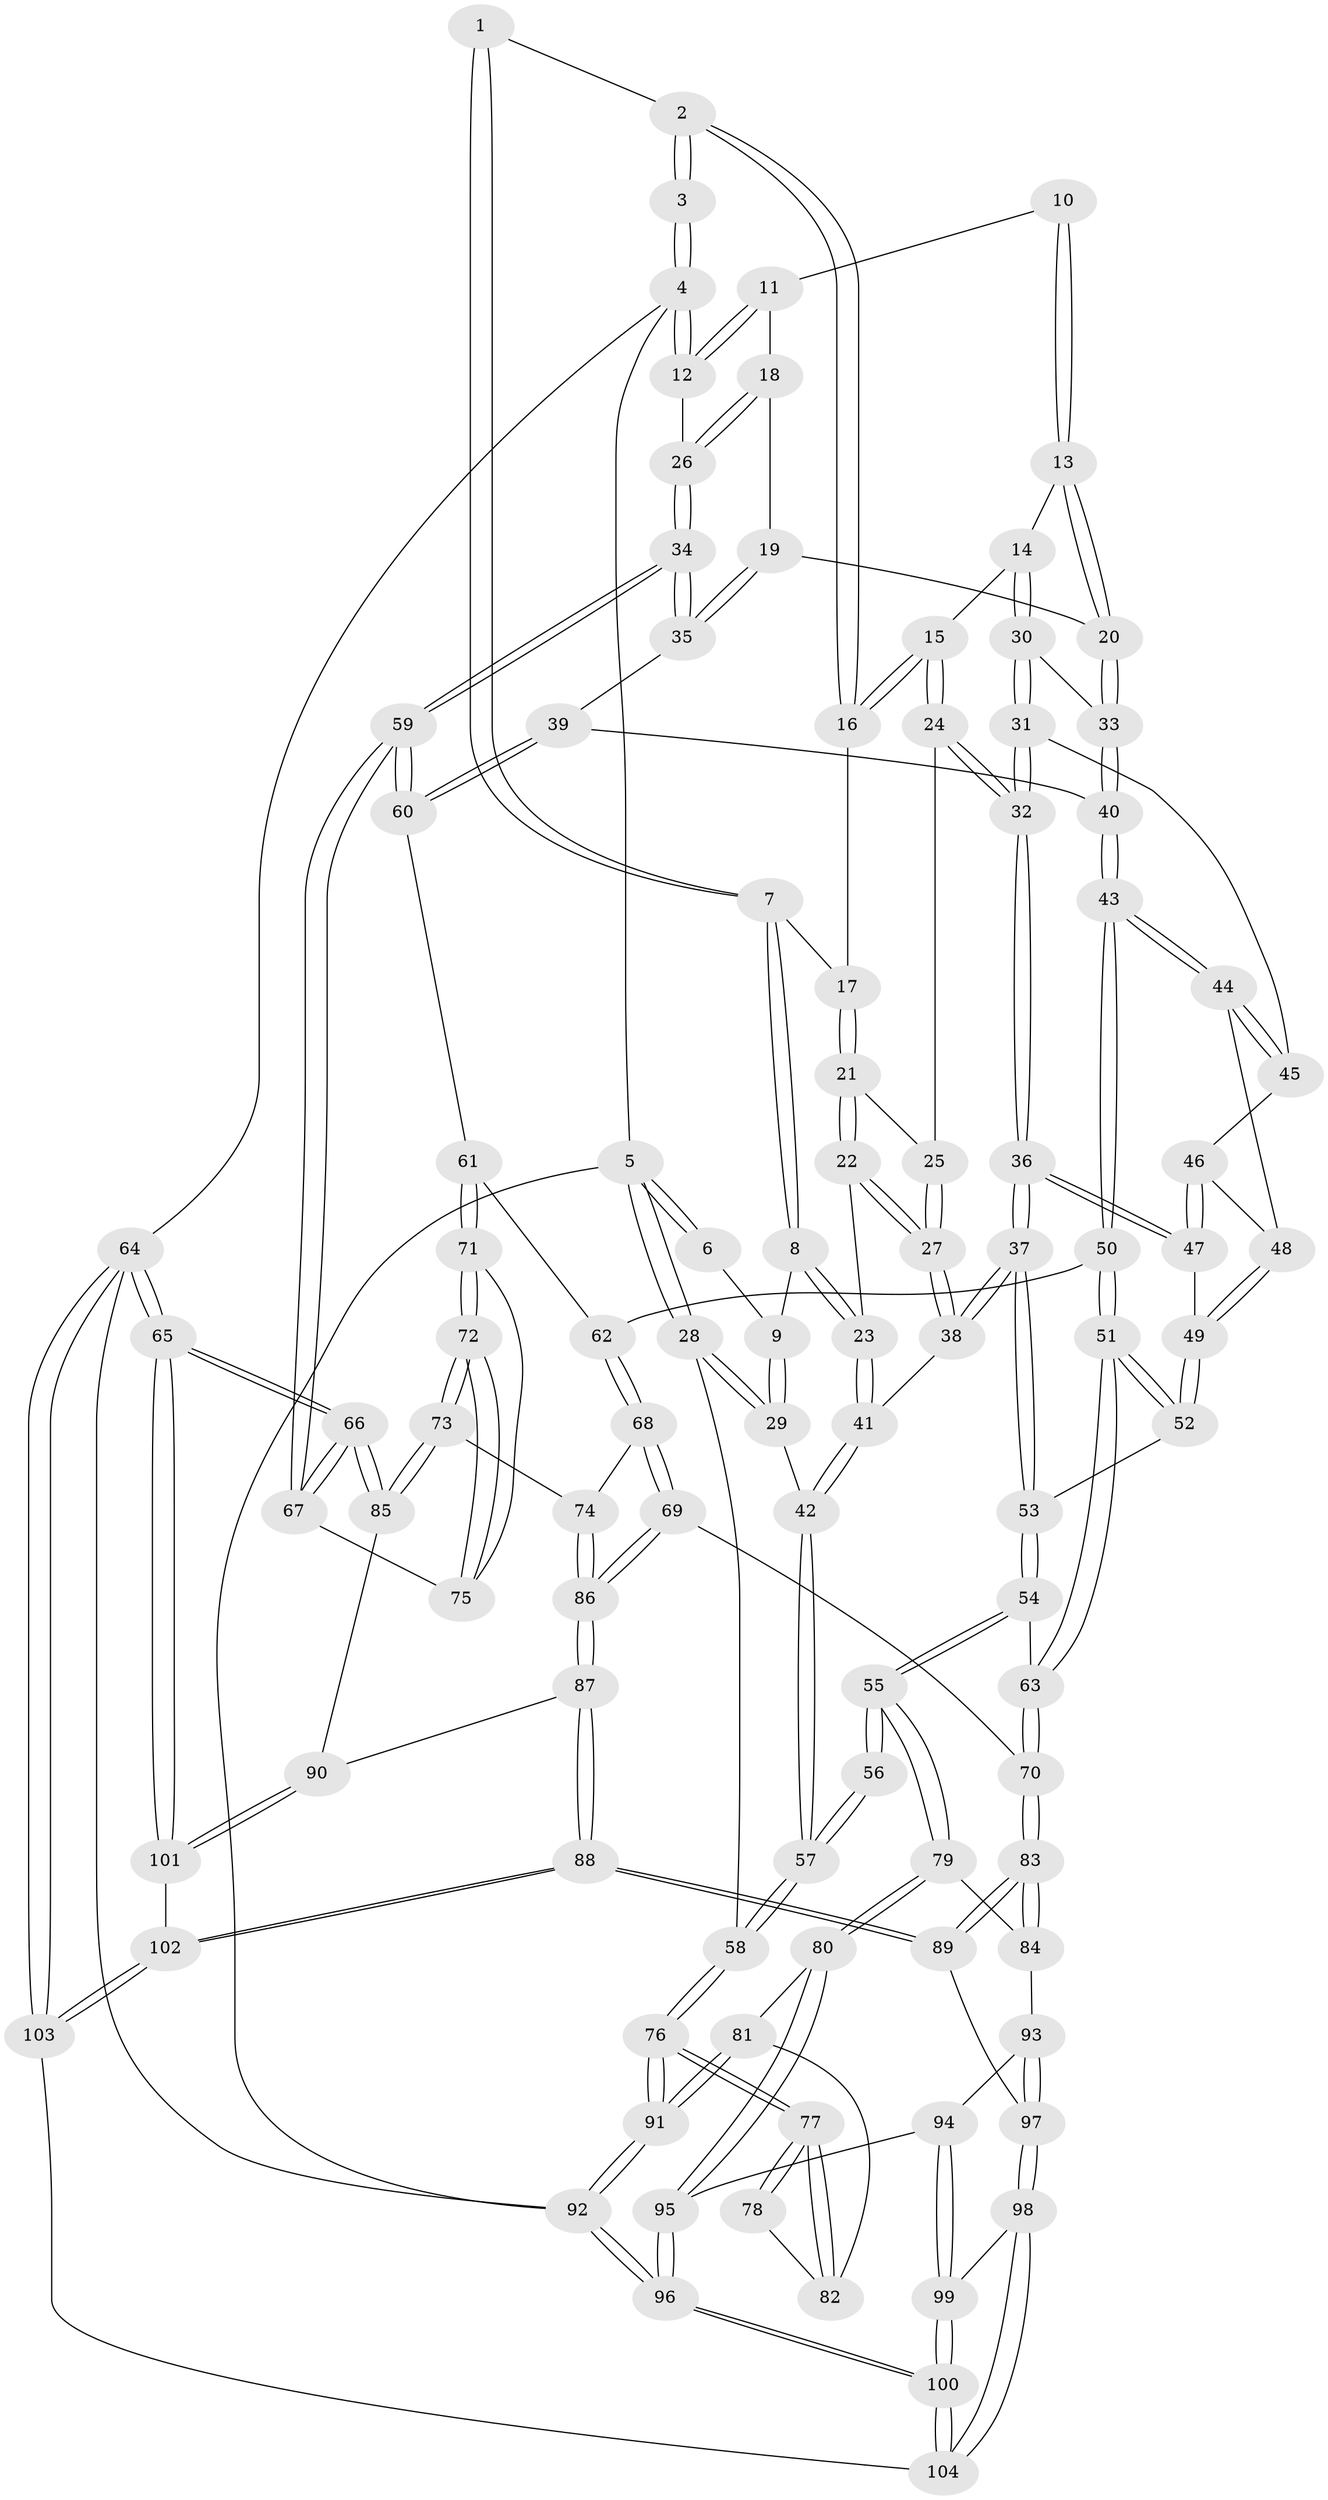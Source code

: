 // coarse degree distribution, {3: 0.22580645161290322, 4: 0.3225806451612903, 2: 0.12903225806451613, 5: 0.16129032258064516, 6: 0.03225806451612903, 7: 0.06451612903225806, 8: 0.06451612903225806}
// Generated by graph-tools (version 1.1) at 2025/06/03/04/25 22:06:29]
// undirected, 104 vertices, 257 edges
graph export_dot {
graph [start="1"]
  node [color=gray90,style=filled];
  1 [pos="+0.298503138050438+0"];
  2 [pos="+0.4244242711912588+0"];
  3 [pos="+0.7711754401339485+0"];
  4 [pos="+1+0"];
  5 [pos="+0+0"];
  6 [pos="+0.17595512837259938+0"];
  7 [pos="+0.21397276013412594+0.07926109181706868"];
  8 [pos="+0.15009485532208638+0.1639665509955713"];
  9 [pos="+0.06912994209032439+0.12500024014634806"];
  10 [pos="+0.7749309094497732+0"];
  11 [pos="+0.8454842741825995+0.04049300589136276"];
  12 [pos="+1+0.12331688210948602"];
  13 [pos="+0.6574479646871826+0.12251231842947974"];
  14 [pos="+0.6140338784966503+0.15120680442575402"];
  15 [pos="+0.49678875185548904+0.10790747571445483"];
  16 [pos="+0.4256120178008536+0"];
  17 [pos="+0.3158441814545521+0.12225679217676115"];
  18 [pos="+0.8510384853746202+0.11105682886652074"];
  19 [pos="+0.8241829765428197+0.15697950294076243"];
  20 [pos="+0.7809839569879657+0.17909657461236267"];
  21 [pos="+0.3175337112327963+0.15831737005906293"];
  22 [pos="+0.21662519035347913+0.186149437137609"];
  23 [pos="+0.16699152630892378+0.1903710455542534"];
  24 [pos="+0.46822033351681447+0.15686513593583584"];
  25 [pos="+0.32765354928831325+0.16725199371223706"];
  26 [pos="+1+0.2752197757265818"];
  27 [pos="+0.339526678193662+0.28088149593501627"];
  28 [pos="+0+0.18325608589108844"];
  29 [pos="+0+0.18227472957894936"];
  30 [pos="+0.6258695660155889+0.22072764290843508"];
  31 [pos="+0.624617860525201+0.22554004713455847"];
  32 [pos="+0.4627269211322419+0.2664252018018561"];
  33 [pos="+0.7542078861642513+0.2279943595411785"];
  34 [pos="+1+0.35075498293581114"];
  35 [pos="+0.9149310334613386+0.3371098466345025"];
  36 [pos="+0.448011602323222+0.31229532400965265"];
  37 [pos="+0.38045431811666575+0.3602197712468992"];
  38 [pos="+0.3496510084592964+0.3171821356277186"];
  39 [pos="+0.7937395857465663+0.38592823010487864"];
  40 [pos="+0.7535066059853318+0.38450622228147474"];
  41 [pos="+0.16727778773284918+0.24302050230400443"];
  42 [pos="+0.13220247893894257+0.328520156648635"];
  43 [pos="+0.7516173341861446+0.3853105301389106"];
  44 [pos="+0.6855334139139398+0.33600389809743"];
  45 [pos="+0.6246364434386956+0.2257556553206047"];
  46 [pos="+0.5939122501630479+0.27402860709038884"];
  47 [pos="+0.4701967050020671+0.3183997769430402"];
  48 [pos="+0.592097185321509+0.33334197591561177"];
  49 [pos="+0.5523051260073569+0.3562285976280173"];
  50 [pos="+0.684881345235904+0.47177382141675017"];
  51 [pos="+0.6310292555455179+0.5012413275496483"];
  52 [pos="+0.6096385139736334+0.4788478156531685"];
  53 [pos="+0.37031221960919697+0.3904355291878059"];
  54 [pos="+0.3323944955488877+0.4510449095612944"];
  55 [pos="+0.29684380052052195+0.4917137013818071"];
  56 [pos="+0.2494409811844243+0.479368889478599"];
  57 [pos="+0.1357993769990823+0.3576943734040612"];
  58 [pos="+0+0.5129795294847254"];
  59 [pos="+1+0.44094655354020024"];
  60 [pos="+0.8636178798848698+0.5128861063349752"];
  61 [pos="+0.8550629198691403+0.5488967472871599"];
  62 [pos="+0.7576935027367369+0.5419969853590193"];
  63 [pos="+0.6123424903899813+0.5397555696368641"];
  64 [pos="+1+1"];
  65 [pos="+1+1"];
  66 [pos="+1+0.9965208843402525"];
  67 [pos="+1+0.4413247728924938"];
  68 [pos="+0.7793527295763221+0.6338931682155994"];
  69 [pos="+0.6665869244482596+0.6527253572451633"];
  70 [pos="+0.5944839574787297+0.6102229794306977"];
  71 [pos="+0.8617331521777659+0.572687622805056"];
  72 [pos="+0.8723483501118735+0.6604259129997784"];
  73 [pos="+0.8720792355594094+0.6610631162578349"];
  74 [pos="+0.8275398856226671+0.6548159649551436"];
  75 [pos="+1+0.44830544535168754"];
  76 [pos="+0+0.6438011144785334"];
  77 [pos="+0+0.6343614325396945"];
  78 [pos="+0.1199821554372366+0.5383331743610081"];
  79 [pos="+0.33531107614670497+0.6259153291471902"];
  80 [pos="+0.2971061823240455+0.6614512136318021"];
  81 [pos="+0.24895558386818925+0.6778598675632239"];
  82 [pos="+0.16652512836301026+0.6578067222300624"];
  83 [pos="+0.4830802749285884+0.6941759053735465"];
  84 [pos="+0.3557902656991844+0.6371855988106662"];
  85 [pos="+0.9083651992276448+0.7623576140155106"];
  86 [pos="+0.7140086642551372+0.7505365639643409"];
  87 [pos="+0.7189141555224633+0.7901179658438822"];
  88 [pos="+0.6167295576206163+0.8430760738980784"];
  89 [pos="+0.4987562902600215+0.765234665905751"];
  90 [pos="+0.7988222598674587+0.8233908540239553"];
  91 [pos="+0+1"];
  92 [pos="+0+1"];
  93 [pos="+0.34179402940769327+0.822616818328126"];
  94 [pos="+0.32382552317054397+0.8384113064447912"];
  95 [pos="+0.26726816947781074+0.8116671851147382"];
  96 [pos="+0+1"];
  97 [pos="+0.47179363056864926+0.8116239230287907"];
  98 [pos="+0.462317272937988+0.8349951262232473"];
  99 [pos="+0.37517922195853276+0.948290840585169"];
  100 [pos="+0.2878799428506314+1"];
  101 [pos="+0.7937307220854446+0.8874386971804971"];
  102 [pos="+0.6593599809023961+1"];
  103 [pos="+0.6531199380156381+1"];
  104 [pos="+0.6372884222146075+1"];
  1 -- 2;
  1 -- 7;
  1 -- 7;
  2 -- 3;
  2 -- 3;
  2 -- 16;
  2 -- 16;
  3 -- 4;
  3 -- 4;
  4 -- 5;
  4 -- 12;
  4 -- 12;
  4 -- 64;
  5 -- 6;
  5 -- 6;
  5 -- 28;
  5 -- 28;
  5 -- 92;
  6 -- 9;
  7 -- 8;
  7 -- 8;
  7 -- 17;
  8 -- 9;
  8 -- 23;
  8 -- 23;
  9 -- 29;
  9 -- 29;
  10 -- 11;
  10 -- 13;
  10 -- 13;
  11 -- 12;
  11 -- 12;
  11 -- 18;
  12 -- 26;
  13 -- 14;
  13 -- 20;
  13 -- 20;
  14 -- 15;
  14 -- 30;
  14 -- 30;
  15 -- 16;
  15 -- 16;
  15 -- 24;
  15 -- 24;
  16 -- 17;
  17 -- 21;
  17 -- 21;
  18 -- 19;
  18 -- 26;
  18 -- 26;
  19 -- 20;
  19 -- 35;
  19 -- 35;
  20 -- 33;
  20 -- 33;
  21 -- 22;
  21 -- 22;
  21 -- 25;
  22 -- 23;
  22 -- 27;
  22 -- 27;
  23 -- 41;
  23 -- 41;
  24 -- 25;
  24 -- 32;
  24 -- 32;
  25 -- 27;
  25 -- 27;
  26 -- 34;
  26 -- 34;
  27 -- 38;
  27 -- 38;
  28 -- 29;
  28 -- 29;
  28 -- 58;
  29 -- 42;
  30 -- 31;
  30 -- 31;
  30 -- 33;
  31 -- 32;
  31 -- 32;
  31 -- 45;
  32 -- 36;
  32 -- 36;
  33 -- 40;
  33 -- 40;
  34 -- 35;
  34 -- 35;
  34 -- 59;
  34 -- 59;
  35 -- 39;
  36 -- 37;
  36 -- 37;
  36 -- 47;
  36 -- 47;
  37 -- 38;
  37 -- 38;
  37 -- 53;
  37 -- 53;
  38 -- 41;
  39 -- 40;
  39 -- 60;
  39 -- 60;
  40 -- 43;
  40 -- 43;
  41 -- 42;
  41 -- 42;
  42 -- 57;
  42 -- 57;
  43 -- 44;
  43 -- 44;
  43 -- 50;
  43 -- 50;
  44 -- 45;
  44 -- 45;
  44 -- 48;
  45 -- 46;
  46 -- 47;
  46 -- 47;
  46 -- 48;
  47 -- 49;
  48 -- 49;
  48 -- 49;
  49 -- 52;
  49 -- 52;
  50 -- 51;
  50 -- 51;
  50 -- 62;
  51 -- 52;
  51 -- 52;
  51 -- 63;
  51 -- 63;
  52 -- 53;
  53 -- 54;
  53 -- 54;
  54 -- 55;
  54 -- 55;
  54 -- 63;
  55 -- 56;
  55 -- 56;
  55 -- 79;
  55 -- 79;
  56 -- 57;
  56 -- 57;
  57 -- 58;
  57 -- 58;
  58 -- 76;
  58 -- 76;
  59 -- 60;
  59 -- 60;
  59 -- 67;
  59 -- 67;
  60 -- 61;
  61 -- 62;
  61 -- 71;
  61 -- 71;
  62 -- 68;
  62 -- 68;
  63 -- 70;
  63 -- 70;
  64 -- 65;
  64 -- 65;
  64 -- 103;
  64 -- 103;
  64 -- 92;
  65 -- 66;
  65 -- 66;
  65 -- 101;
  65 -- 101;
  66 -- 67;
  66 -- 67;
  66 -- 85;
  66 -- 85;
  67 -- 75;
  68 -- 69;
  68 -- 69;
  68 -- 74;
  69 -- 70;
  69 -- 86;
  69 -- 86;
  70 -- 83;
  70 -- 83;
  71 -- 72;
  71 -- 72;
  71 -- 75;
  72 -- 73;
  72 -- 73;
  72 -- 75;
  72 -- 75;
  73 -- 74;
  73 -- 85;
  73 -- 85;
  74 -- 86;
  74 -- 86;
  76 -- 77;
  76 -- 77;
  76 -- 91;
  76 -- 91;
  77 -- 78;
  77 -- 78;
  77 -- 82;
  77 -- 82;
  78 -- 82;
  79 -- 80;
  79 -- 80;
  79 -- 84;
  80 -- 81;
  80 -- 95;
  80 -- 95;
  81 -- 82;
  81 -- 91;
  81 -- 91;
  83 -- 84;
  83 -- 84;
  83 -- 89;
  83 -- 89;
  84 -- 93;
  85 -- 90;
  86 -- 87;
  86 -- 87;
  87 -- 88;
  87 -- 88;
  87 -- 90;
  88 -- 89;
  88 -- 89;
  88 -- 102;
  88 -- 102;
  89 -- 97;
  90 -- 101;
  90 -- 101;
  91 -- 92;
  91 -- 92;
  92 -- 96;
  92 -- 96;
  93 -- 94;
  93 -- 97;
  93 -- 97;
  94 -- 95;
  94 -- 99;
  94 -- 99;
  95 -- 96;
  95 -- 96;
  96 -- 100;
  96 -- 100;
  97 -- 98;
  97 -- 98;
  98 -- 99;
  98 -- 104;
  98 -- 104;
  99 -- 100;
  99 -- 100;
  100 -- 104;
  100 -- 104;
  101 -- 102;
  102 -- 103;
  102 -- 103;
  103 -- 104;
}
